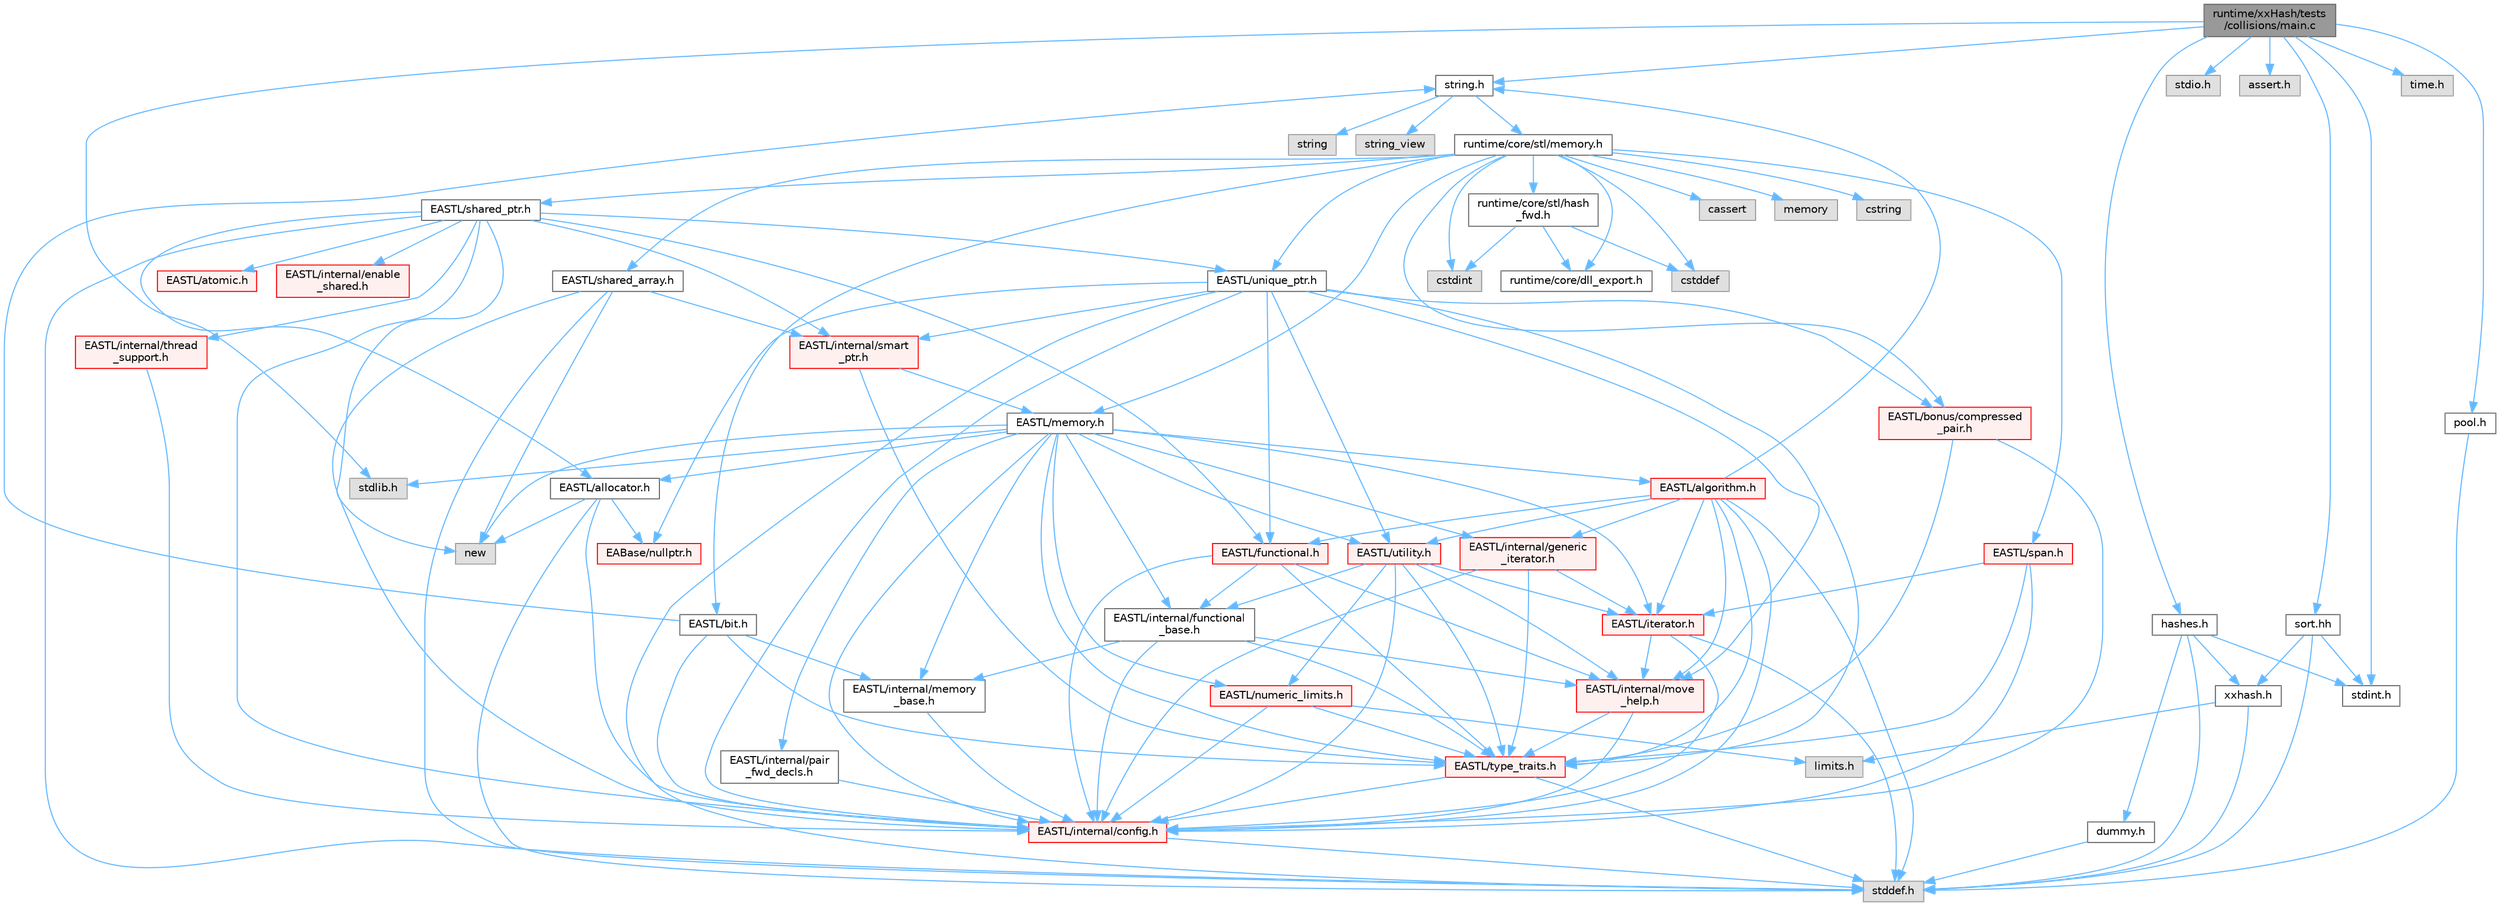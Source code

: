digraph "runtime/xxHash/tests/collisions/main.c"
{
 // LATEX_PDF_SIZE
  bgcolor="transparent";
  edge [fontname=Helvetica,fontsize=10,labelfontname=Helvetica,labelfontsize=10];
  node [fontname=Helvetica,fontsize=10,shape=box,height=0.2,width=0.4];
  Node1 [id="Node000001",label="runtime/xxHash/tests\l/collisions/main.c",height=0.2,width=0.4,color="gray40", fillcolor="grey60", style="filled", fontcolor="black",tooltip=" "];
  Node1 -> Node2 [id="edge1_Node000001_Node000002",color="steelblue1",style="solid",tooltip=" "];
  Node2 [id="Node000002",label="stdint.h",height=0.2,width=0.4,color="grey40", fillcolor="white", style="filled",URL="$stdint_8h.html",tooltip=" "];
  Node1 -> Node3 [id="edge2_Node000001_Node000003",color="steelblue1",style="solid",tooltip=" "];
  Node3 [id="Node000003",label="stdlib.h",height=0.2,width=0.4,color="grey60", fillcolor="#E0E0E0", style="filled",tooltip=" "];
  Node1 -> Node4 [id="edge3_Node000001_Node000004",color="steelblue1",style="solid",tooltip=" "];
  Node4 [id="Node000004",label="string.h",height=0.2,width=0.4,color="grey40", fillcolor="white", style="filled",URL="$string_8h.html",tooltip=" "];
  Node4 -> Node5 [id="edge4_Node000004_Node000005",color="steelblue1",style="solid",tooltip=" "];
  Node5 [id="Node000005",label="string",height=0.2,width=0.4,color="grey60", fillcolor="#E0E0E0", style="filled",tooltip=" "];
  Node4 -> Node6 [id="edge5_Node000004_Node000006",color="steelblue1",style="solid",tooltip=" "];
  Node6 [id="Node000006",label="string_view",height=0.2,width=0.4,color="grey60", fillcolor="#E0E0E0", style="filled",tooltip=" "];
  Node4 -> Node7 [id="edge6_Node000004_Node000007",color="steelblue1",style="solid",tooltip=" "];
  Node7 [id="Node000007",label="runtime/core/stl/memory.h",height=0.2,width=0.4,color="grey40", fillcolor="white", style="filled",URL="$runtime_2core_2stl_2memory_8h.html",tooltip=" "];
  Node7 -> Node8 [id="edge7_Node000007_Node000008",color="steelblue1",style="solid",tooltip=" "];
  Node8 [id="Node000008",label="cstddef",height=0.2,width=0.4,color="grey60", fillcolor="#E0E0E0", style="filled",tooltip=" "];
  Node7 -> Node9 [id="edge8_Node000007_Node000009",color="steelblue1",style="solid",tooltip=" "];
  Node9 [id="Node000009",label="cstdint",height=0.2,width=0.4,color="grey60", fillcolor="#E0E0E0", style="filled",tooltip=" "];
  Node7 -> Node10 [id="edge9_Node000007_Node000010",color="steelblue1",style="solid",tooltip=" "];
  Node10 [id="Node000010",label="cassert",height=0.2,width=0.4,color="grey60", fillcolor="#E0E0E0", style="filled",tooltip=" "];
  Node7 -> Node11 [id="edge10_Node000007_Node000011",color="steelblue1",style="solid",tooltip=" "];
  Node11 [id="Node000011",label="memory",height=0.2,width=0.4,color="grey60", fillcolor="#E0E0E0", style="filled",tooltip=" "];
  Node7 -> Node12 [id="edge11_Node000007_Node000012",color="steelblue1",style="solid",tooltip=" "];
  Node12 [id="Node000012",label="cstring",height=0.2,width=0.4,color="grey60", fillcolor="#E0E0E0", style="filled",tooltip=" "];
  Node7 -> Node13 [id="edge12_Node000007_Node000013",color="steelblue1",style="solid",tooltip=" "];
  Node13 [id="Node000013",label="EASTL/bit.h",height=0.2,width=0.4,color="grey40", fillcolor="white", style="filled",URL="$bit_8h.html",tooltip=" "];
  Node13 -> Node14 [id="edge13_Node000013_Node000014",color="steelblue1",style="solid",tooltip=" "];
  Node14 [id="Node000014",label="EASTL/internal/config.h",height=0.2,width=0.4,color="red", fillcolor="#FFF0F0", style="filled",URL="$runtime_2_e_a_s_t_l_2include_2_e_a_s_t_l_2internal_2config_8h.html",tooltip=" "];
  Node14 -> Node22 [id="edge14_Node000014_Node000022",color="steelblue1",style="solid",tooltip=" "];
  Node22 [id="Node000022",label="stddef.h",height=0.2,width=0.4,color="grey60", fillcolor="#E0E0E0", style="filled",tooltip=" "];
  Node13 -> Node23 [id="edge15_Node000013_Node000023",color="steelblue1",style="solid",tooltip=" "];
  Node23 [id="Node000023",label="EASTL/internal/memory\l_base.h",height=0.2,width=0.4,color="grey40", fillcolor="white", style="filled",URL="$memory__base_8h.html",tooltip=" "];
  Node23 -> Node14 [id="edge16_Node000023_Node000014",color="steelblue1",style="solid",tooltip=" "];
  Node13 -> Node24 [id="edge17_Node000013_Node000024",color="steelblue1",style="solid",tooltip=" "];
  Node24 [id="Node000024",label="EASTL/type_traits.h",height=0.2,width=0.4,color="red", fillcolor="#FFF0F0", style="filled",URL="$_e_a_s_t_l_2include_2_e_a_s_t_l_2type__traits_8h.html",tooltip=" "];
  Node24 -> Node14 [id="edge18_Node000024_Node000014",color="steelblue1",style="solid",tooltip=" "];
  Node24 -> Node22 [id="edge19_Node000024_Node000022",color="steelblue1",style="solid",tooltip=" "];
  Node13 -> Node4 [id="edge20_Node000013_Node000004",color="steelblue1",style="solid",tooltip=" "];
  Node7 -> Node34 [id="edge21_Node000007_Node000034",color="steelblue1",style="solid",tooltip=" "];
  Node34 [id="Node000034",label="EASTL/memory.h",height=0.2,width=0.4,color="grey40", fillcolor="white", style="filled",URL="$runtime_2_e_a_s_t_l_2include_2_e_a_s_t_l_2memory_8h.html",tooltip=" "];
  Node34 -> Node14 [id="edge22_Node000034_Node000014",color="steelblue1",style="solid",tooltip=" "];
  Node34 -> Node23 [id="edge23_Node000034_Node000023",color="steelblue1",style="solid",tooltip=" "];
  Node34 -> Node35 [id="edge24_Node000034_Node000035",color="steelblue1",style="solid",tooltip=" "];
  Node35 [id="Node000035",label="EASTL/internal/generic\l_iterator.h",height=0.2,width=0.4,color="red", fillcolor="#FFF0F0", style="filled",URL="$generic__iterator_8h.html",tooltip=" "];
  Node35 -> Node14 [id="edge25_Node000035_Node000014",color="steelblue1",style="solid",tooltip=" "];
  Node35 -> Node36 [id="edge26_Node000035_Node000036",color="steelblue1",style="solid",tooltip=" "];
  Node36 [id="Node000036",label="EASTL/iterator.h",height=0.2,width=0.4,color="red", fillcolor="#FFF0F0", style="filled",URL="$_e_a_s_t_l_2include_2_e_a_s_t_l_2iterator_8h.html",tooltip=" "];
  Node36 -> Node14 [id="edge27_Node000036_Node000014",color="steelblue1",style="solid",tooltip=" "];
  Node36 -> Node37 [id="edge28_Node000036_Node000037",color="steelblue1",style="solid",tooltip=" "];
  Node37 [id="Node000037",label="EASTL/internal/move\l_help.h",height=0.2,width=0.4,color="red", fillcolor="#FFF0F0", style="filled",URL="$move__help_8h.html",tooltip=" "];
  Node37 -> Node14 [id="edge29_Node000037_Node000014",color="steelblue1",style="solid",tooltip=" "];
  Node37 -> Node24 [id="edge30_Node000037_Node000024",color="steelblue1",style="solid",tooltip=" "];
  Node36 -> Node22 [id="edge31_Node000036_Node000022",color="steelblue1",style="solid",tooltip=" "];
  Node35 -> Node24 [id="edge32_Node000035_Node000024",color="steelblue1",style="solid",tooltip=" "];
  Node34 -> Node39 [id="edge33_Node000034_Node000039",color="steelblue1",style="solid",tooltip=" "];
  Node39 [id="Node000039",label="EASTL/internal/pair\l_fwd_decls.h",height=0.2,width=0.4,color="grey40", fillcolor="white", style="filled",URL="$pair__fwd__decls_8h.html",tooltip=" "];
  Node39 -> Node14 [id="edge34_Node000039_Node000014",color="steelblue1",style="solid",tooltip=" "];
  Node34 -> Node40 [id="edge35_Node000034_Node000040",color="steelblue1",style="solid",tooltip=" "];
  Node40 [id="Node000040",label="EASTL/internal/functional\l_base.h",height=0.2,width=0.4,color="grey40", fillcolor="white", style="filled",URL="$functional__base_8h.html",tooltip=" "];
  Node40 -> Node14 [id="edge36_Node000040_Node000014",color="steelblue1",style="solid",tooltip=" "];
  Node40 -> Node23 [id="edge37_Node000040_Node000023",color="steelblue1",style="solid",tooltip=" "];
  Node40 -> Node37 [id="edge38_Node000040_Node000037",color="steelblue1",style="solid",tooltip=" "];
  Node40 -> Node24 [id="edge39_Node000040_Node000024",color="steelblue1",style="solid",tooltip=" "];
  Node34 -> Node41 [id="edge40_Node000034_Node000041",color="steelblue1",style="solid",tooltip=" "];
  Node41 [id="Node000041",label="EASTL/algorithm.h",height=0.2,width=0.4,color="red", fillcolor="#FFF0F0", style="filled",URL="$_e_a_s_t_l_2include_2_e_a_s_t_l_2algorithm_8h.html",tooltip=" "];
  Node41 -> Node14 [id="edge41_Node000041_Node000014",color="steelblue1",style="solid",tooltip=" "];
  Node41 -> Node24 [id="edge42_Node000041_Node000024",color="steelblue1",style="solid",tooltip=" "];
  Node41 -> Node37 [id="edge43_Node000041_Node000037",color="steelblue1",style="solid",tooltip=" "];
  Node41 -> Node36 [id="edge44_Node000041_Node000036",color="steelblue1",style="solid",tooltip=" "];
  Node41 -> Node44 [id="edge45_Node000041_Node000044",color="steelblue1",style="solid",tooltip=" "];
  Node44 [id="Node000044",label="EASTL/functional.h",height=0.2,width=0.4,color="red", fillcolor="#FFF0F0", style="filled",URL="$_e_a_s_t_l_2include_2_e_a_s_t_l_2functional_8h.html",tooltip=" "];
  Node44 -> Node14 [id="edge46_Node000044_Node000014",color="steelblue1",style="solid",tooltip=" "];
  Node44 -> Node37 [id="edge47_Node000044_Node000037",color="steelblue1",style="solid",tooltip=" "];
  Node44 -> Node24 [id="edge48_Node000044_Node000024",color="steelblue1",style="solid",tooltip=" "];
  Node44 -> Node40 [id="edge49_Node000044_Node000040",color="steelblue1",style="solid",tooltip=" "];
  Node41 -> Node51 [id="edge50_Node000041_Node000051",color="steelblue1",style="solid",tooltip=" "];
  Node51 [id="Node000051",label="EASTL/utility.h",height=0.2,width=0.4,color="red", fillcolor="#FFF0F0", style="filled",URL="$runtime_2_e_a_s_t_l_2include_2_e_a_s_t_l_2utility_8h.html",tooltip=" "];
  Node51 -> Node14 [id="edge51_Node000051_Node000014",color="steelblue1",style="solid",tooltip=" "];
  Node51 -> Node24 [id="edge52_Node000051_Node000024",color="steelblue1",style="solid",tooltip=" "];
  Node51 -> Node36 [id="edge53_Node000051_Node000036",color="steelblue1",style="solid",tooltip=" "];
  Node51 -> Node52 [id="edge54_Node000051_Node000052",color="steelblue1",style="solid",tooltip=" "];
  Node52 [id="Node000052",label="EASTL/numeric_limits.h",height=0.2,width=0.4,color="red", fillcolor="#FFF0F0", style="filled",URL="$numeric__limits_8h.html",tooltip=" "];
  Node52 -> Node14 [id="edge55_Node000052_Node000014",color="steelblue1",style="solid",tooltip=" "];
  Node52 -> Node24 [id="edge56_Node000052_Node000024",color="steelblue1",style="solid",tooltip=" "];
  Node52 -> Node28 [id="edge57_Node000052_Node000028",color="steelblue1",style="solid",tooltip=" "];
  Node28 [id="Node000028",label="limits.h",height=0.2,width=0.4,color="grey60", fillcolor="#E0E0E0", style="filled",tooltip=" "];
  Node51 -> Node40 [id="edge58_Node000051_Node000040",color="steelblue1",style="solid",tooltip=" "];
  Node51 -> Node37 [id="edge59_Node000051_Node000037",color="steelblue1",style="solid",tooltip=" "];
  Node41 -> Node35 [id="edge60_Node000041_Node000035",color="steelblue1",style="solid",tooltip=" "];
  Node41 -> Node22 [id="edge61_Node000041_Node000022",color="steelblue1",style="solid",tooltip=" "];
  Node41 -> Node4 [id="edge62_Node000041_Node000004",color="steelblue1",style="solid",tooltip=" "];
  Node34 -> Node24 [id="edge63_Node000034_Node000024",color="steelblue1",style="solid",tooltip=" "];
  Node34 -> Node48 [id="edge64_Node000034_Node000048",color="steelblue1",style="solid",tooltip=" "];
  Node48 [id="Node000048",label="EASTL/allocator.h",height=0.2,width=0.4,color="grey40", fillcolor="white", style="filled",URL="$runtime_2_e_a_s_t_l_2include_2_e_a_s_t_l_2allocator_8h.html",tooltip=" "];
  Node48 -> Node14 [id="edge65_Node000048_Node000014",color="steelblue1",style="solid",tooltip=" "];
  Node48 -> Node26 [id="edge66_Node000048_Node000026",color="steelblue1",style="solid",tooltip=" "];
  Node26 [id="Node000026",label="EABase/nullptr.h",height=0.2,width=0.4,color="red", fillcolor="#FFF0F0", style="filled",URL="$nullptr_8h.html",tooltip=" "];
  Node48 -> Node22 [id="edge67_Node000048_Node000022",color="steelblue1",style="solid",tooltip=" "];
  Node48 -> Node49 [id="edge68_Node000048_Node000049",color="steelblue1",style="solid",tooltip=" "];
  Node49 [id="Node000049",label="new",height=0.2,width=0.4,color="grey60", fillcolor="#E0E0E0", style="filled",tooltip=" "];
  Node34 -> Node36 [id="edge69_Node000034_Node000036",color="steelblue1",style="solid",tooltip=" "];
  Node34 -> Node51 [id="edge70_Node000034_Node000051",color="steelblue1",style="solid",tooltip=" "];
  Node34 -> Node52 [id="edge71_Node000034_Node000052",color="steelblue1",style="solid",tooltip=" "];
  Node34 -> Node3 [id="edge72_Node000034_Node000003",color="steelblue1",style="solid",tooltip=" "];
  Node34 -> Node49 [id="edge73_Node000034_Node000049",color="steelblue1",style="solid",tooltip=" "];
  Node7 -> Node61 [id="edge74_Node000007_Node000061",color="steelblue1",style="solid",tooltip=" "];
  Node61 [id="Node000061",label="EASTL/shared_array.h",height=0.2,width=0.4,color="grey40", fillcolor="white", style="filled",URL="$shared__array_8h.html",tooltip=" "];
  Node61 -> Node14 [id="edge75_Node000061_Node000014",color="steelblue1",style="solid",tooltip=" "];
  Node61 -> Node62 [id="edge76_Node000061_Node000062",color="steelblue1",style="solid",tooltip=" "];
  Node62 [id="Node000062",label="EASTL/internal/smart\l_ptr.h",height=0.2,width=0.4,color="red", fillcolor="#FFF0F0", style="filled",URL="$smart__ptr_8h.html",tooltip=" "];
  Node62 -> Node34 [id="edge77_Node000062_Node000034",color="steelblue1",style="solid",tooltip=" "];
  Node62 -> Node24 [id="edge78_Node000062_Node000024",color="steelblue1",style="solid",tooltip=" "];
  Node61 -> Node49 [id="edge79_Node000061_Node000049",color="steelblue1",style="solid",tooltip=" "];
  Node61 -> Node22 [id="edge80_Node000061_Node000022",color="steelblue1",style="solid",tooltip=" "];
  Node7 -> Node64 [id="edge81_Node000007_Node000064",color="steelblue1",style="solid",tooltip=" "];
  Node64 [id="Node000064",label="EASTL/unique_ptr.h",height=0.2,width=0.4,color="grey40", fillcolor="white", style="filled",URL="$unique__ptr_8h.html",tooltip=" "];
  Node64 -> Node26 [id="edge82_Node000064_Node000026",color="steelblue1",style="solid",tooltip=" "];
  Node64 -> Node65 [id="edge83_Node000064_Node000065",color="steelblue1",style="solid",tooltip=" "];
  Node65 [id="Node000065",label="EASTL/bonus/compressed\l_pair.h",height=0.2,width=0.4,color="red", fillcolor="#FFF0F0", style="filled",URL="$compressed__pair_8h.html",tooltip=" "];
  Node65 -> Node14 [id="edge84_Node000065_Node000014",color="steelblue1",style="solid",tooltip=" "];
  Node65 -> Node24 [id="edge85_Node000065_Node000024",color="steelblue1",style="solid",tooltip=" "];
  Node64 -> Node44 [id="edge86_Node000064_Node000044",color="steelblue1",style="solid",tooltip=" "];
  Node64 -> Node14 [id="edge87_Node000064_Node000014",color="steelblue1",style="solid",tooltip=" "];
  Node64 -> Node37 [id="edge88_Node000064_Node000037",color="steelblue1",style="solid",tooltip=" "];
  Node64 -> Node62 [id="edge89_Node000064_Node000062",color="steelblue1",style="solid",tooltip=" "];
  Node64 -> Node24 [id="edge90_Node000064_Node000024",color="steelblue1",style="solid",tooltip=" "];
  Node64 -> Node51 [id="edge91_Node000064_Node000051",color="steelblue1",style="solid",tooltip=" "];
  Node64 -> Node22 [id="edge92_Node000064_Node000022",color="steelblue1",style="solid",tooltip=" "];
  Node7 -> Node67 [id="edge93_Node000007_Node000067",color="steelblue1",style="solid",tooltip=" "];
  Node67 [id="Node000067",label="EASTL/shared_ptr.h",height=0.2,width=0.4,color="grey40", fillcolor="white", style="filled",URL="$shared__ptr_8h.html",tooltip=" "];
  Node67 -> Node14 [id="edge94_Node000067_Node000014",color="steelblue1",style="solid",tooltip=" "];
  Node67 -> Node62 [id="edge95_Node000067_Node000062",color="steelblue1",style="solid",tooltip=" "];
  Node67 -> Node68 [id="edge96_Node000067_Node000068",color="steelblue1",style="solid",tooltip=" "];
  Node68 [id="Node000068",label="EASTL/internal/thread\l_support.h",height=0.2,width=0.4,color="red", fillcolor="#FFF0F0", style="filled",URL="$thread__support_8h.html",tooltip=" "];
  Node68 -> Node14 [id="edge97_Node000068_Node000014",color="steelblue1",style="solid",tooltip=" "];
  Node67 -> Node64 [id="edge98_Node000067_Node000064",color="steelblue1",style="solid",tooltip=" "];
  Node67 -> Node44 [id="edge99_Node000067_Node000044",color="steelblue1",style="solid",tooltip=" "];
  Node67 -> Node48 [id="edge100_Node000067_Node000048",color="steelblue1",style="solid",tooltip=" "];
  Node67 -> Node69 [id="edge101_Node000067_Node000069",color="steelblue1",style="solid",tooltip=" "];
  Node69 [id="Node000069",label="EASTL/atomic.h",height=0.2,width=0.4,color="red", fillcolor="#FFF0F0", style="filled",URL="$runtime_2_e_a_s_t_l_2include_2_e_a_s_t_l_2atomic_8h.html",tooltip=" "];
  Node67 -> Node49 [id="edge102_Node000067_Node000049",color="steelblue1",style="solid",tooltip=" "];
  Node67 -> Node22 [id="edge103_Node000067_Node000022",color="steelblue1",style="solid",tooltip=" "];
  Node67 -> Node146 [id="edge104_Node000067_Node000146",color="steelblue1",style="solid",tooltip=" "];
  Node146 [id="Node000146",label="EASTL/internal/enable\l_shared.h",height=0.2,width=0.4,color="red", fillcolor="#FFF0F0", style="filled",URL="$enable__shared_8h.html",tooltip=" "];
  Node7 -> Node147 [id="edge105_Node000007_Node000147",color="steelblue1",style="solid",tooltip=" "];
  Node147 [id="Node000147",label="EASTL/span.h",height=0.2,width=0.4,color="red", fillcolor="#FFF0F0", style="filled",URL="$span_8h.html",tooltip=" "];
  Node147 -> Node14 [id="edge106_Node000147_Node000014",color="steelblue1",style="solid",tooltip=" "];
  Node147 -> Node24 [id="edge107_Node000147_Node000024",color="steelblue1",style="solid",tooltip=" "];
  Node147 -> Node36 [id="edge108_Node000147_Node000036",color="steelblue1",style="solid",tooltip=" "];
  Node7 -> Node65 [id="edge109_Node000007_Node000065",color="steelblue1",style="solid",tooltip=" "];
  Node7 -> Node150 [id="edge110_Node000007_Node000150",color="steelblue1",style="solid",tooltip=" "];
  Node150 [id="Node000150",label="runtime/core/dll_export.h",height=0.2,width=0.4,color="grey40", fillcolor="white", style="filled",URL="$dll__export_8h.html",tooltip=" "];
  Node7 -> Node151 [id="edge111_Node000007_Node000151",color="steelblue1",style="solid",tooltip=" "];
  Node151 [id="Node000151",label="runtime/core/stl/hash\l_fwd.h",height=0.2,width=0.4,color="grey40", fillcolor="white", style="filled",URL="$hash__fwd_8h.html",tooltip=" "];
  Node151 -> Node8 [id="edge112_Node000151_Node000008",color="steelblue1",style="solid",tooltip=" "];
  Node151 -> Node9 [id="edge113_Node000151_Node000009",color="steelblue1",style="solid",tooltip=" "];
  Node151 -> Node150 [id="edge114_Node000151_Node000150",color="steelblue1",style="solid",tooltip=" "];
  Node1 -> Node152 [id="edge115_Node000001_Node000152",color="steelblue1",style="solid",tooltip=" "];
  Node152 [id="Node000152",label="stdio.h",height=0.2,width=0.4,color="grey60", fillcolor="#E0E0E0", style="filled",tooltip=" "];
  Node1 -> Node153 [id="edge116_Node000001_Node000153",color="steelblue1",style="solid",tooltip=" "];
  Node153 [id="Node000153",label="assert.h",height=0.2,width=0.4,color="grey60", fillcolor="#E0E0E0", style="filled",tooltip=" "];
  Node1 -> Node154 [id="edge117_Node000001_Node000154",color="steelblue1",style="solid",tooltip=" "];
  Node154 [id="Node000154",label="hashes.h",height=0.2,width=0.4,color="grey40", fillcolor="white", style="filled",URL="$collisions_2hashes_8h.html",tooltip=" "];
  Node154 -> Node22 [id="edge118_Node000154_Node000022",color="steelblue1",style="solid",tooltip=" "];
  Node154 -> Node2 [id="edge119_Node000154_Node000002",color="steelblue1",style="solid",tooltip=" "];
  Node154 -> Node155 [id="edge120_Node000154_Node000155",color="steelblue1",style="solid",tooltip=" "];
  Node155 [id="Node000155",label="xxhash.h",height=0.2,width=0.4,color="grey40", fillcolor="white", style="filled",URL="$xxhash_8h.html",tooltip=" "];
  Node155 -> Node22 [id="edge121_Node000155_Node000022",color="steelblue1",style="solid",tooltip=" "];
  Node155 -> Node28 [id="edge122_Node000155_Node000028",color="steelblue1",style="solid",tooltip=" "];
  Node154 -> Node156 [id="edge123_Node000154_Node000156",color="steelblue1",style="solid",tooltip=" "];
  Node156 [id="Node000156",label="dummy.h",height=0.2,width=0.4,color="grey40", fillcolor="white", style="filled",URL="$dummy_8h.html",tooltip=" "];
  Node156 -> Node22 [id="edge124_Node000156_Node000022",color="steelblue1",style="solid",tooltip=" "];
  Node1 -> Node157 [id="edge125_Node000001_Node000157",color="steelblue1",style="solid",tooltip=" "];
  Node157 [id="Node000157",label="sort.hh",height=0.2,width=0.4,color="grey40", fillcolor="white", style="filled",URL="$sort_8hh.html",tooltip=" "];
  Node157 -> Node22 [id="edge126_Node000157_Node000022",color="steelblue1",style="solid",tooltip=" "];
  Node157 -> Node2 [id="edge127_Node000157_Node000002",color="steelblue1",style="solid",tooltip=" "];
  Node157 -> Node155 [id="edge128_Node000157_Node000155",color="steelblue1",style="solid",tooltip=" "];
  Node1 -> Node158 [id="edge129_Node000001_Node000158",color="steelblue1",style="solid",tooltip=" "];
  Node158 [id="Node000158",label="time.h",height=0.2,width=0.4,color="grey60", fillcolor="#E0E0E0", style="filled",tooltip=" "];
  Node1 -> Node159 [id="edge130_Node000001_Node000159",color="steelblue1",style="solid",tooltip=" "];
  Node159 [id="Node000159",label="pool.h",height=0.2,width=0.4,color="grey40", fillcolor="white", style="filled",URL="$runtime_2xx_hash_2tests_2collisions_2pool_8h.html",tooltip=" "];
  Node159 -> Node22 [id="edge131_Node000159_Node000022",color="steelblue1",style="solid",tooltip=" "];
}
